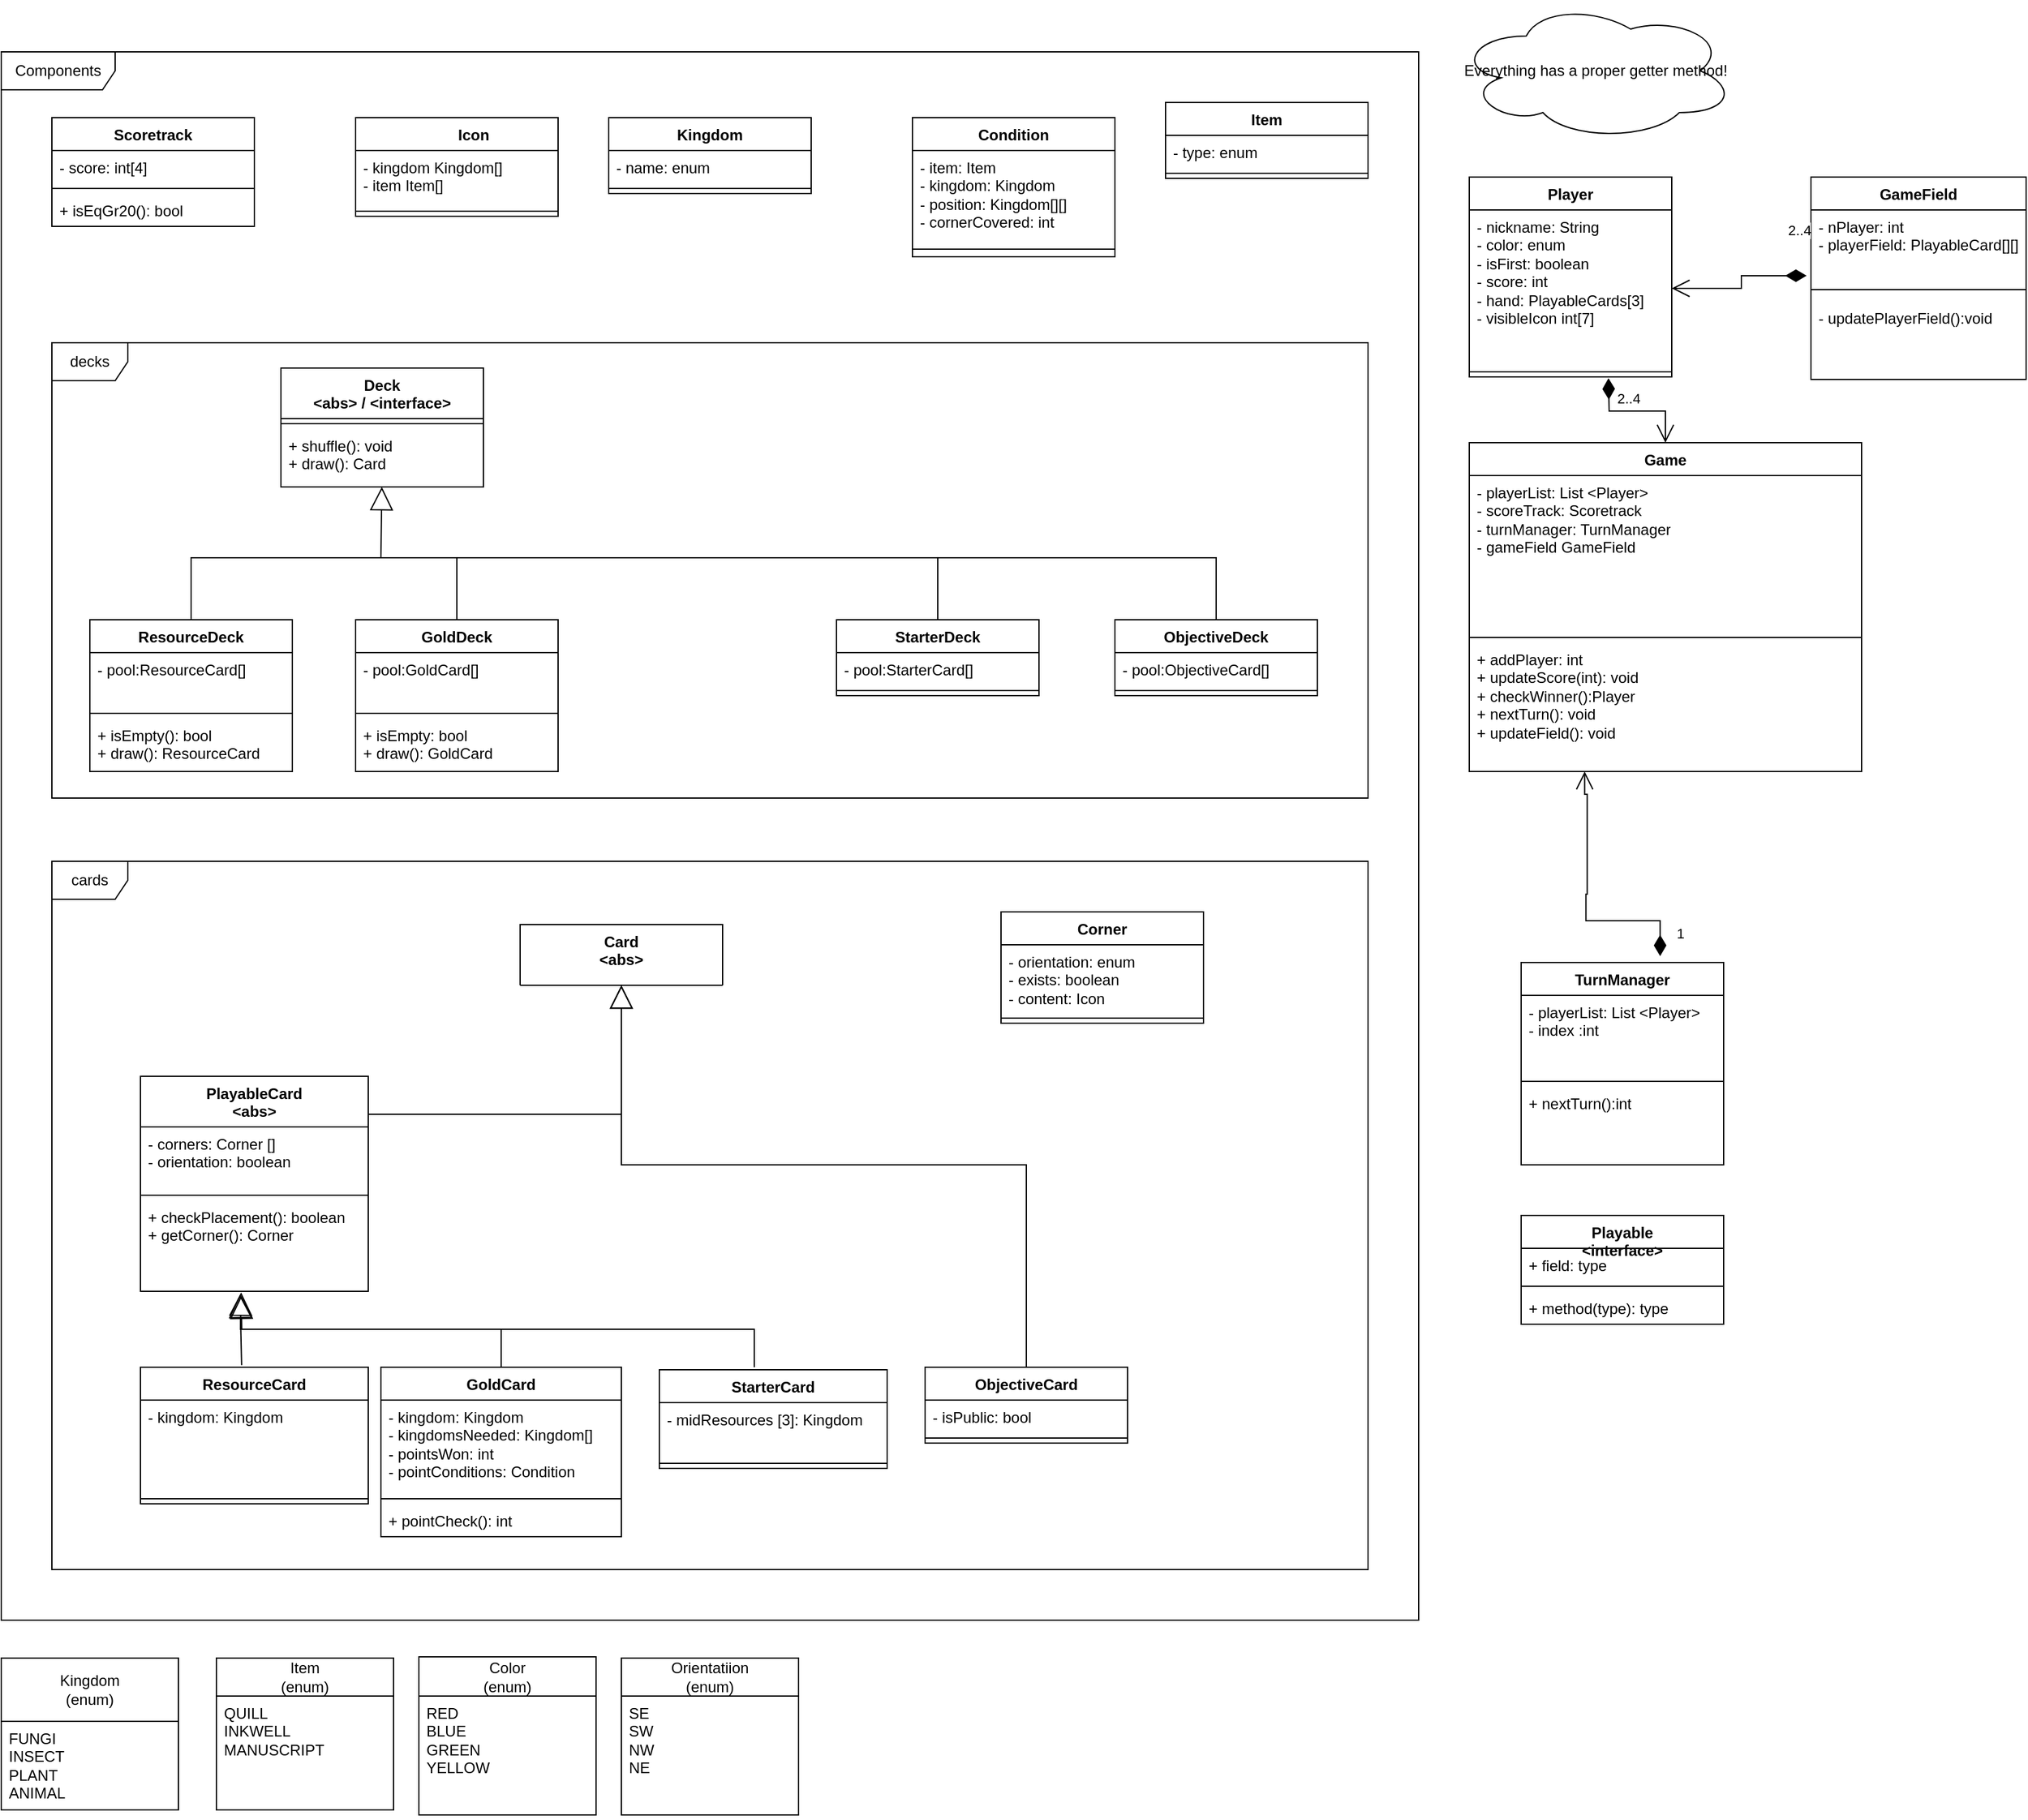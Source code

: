 <mxfile version="24.0.4" type="device">
  <diagram id="C5RBs43oDa-KdzZeNtuy" name="Page-1">
    <mxGraphModel dx="847" dy="608" grid="1" gridSize="10" guides="1" tooltips="1" connect="1" arrows="1" fold="1" page="1" pageScale="1" pageWidth="827" pageHeight="1169" math="0" shadow="0">
      <root>
        <mxCell id="WIyWlLk6GJQsqaUBKTNV-0" />
        <mxCell id="WIyWlLk6GJQsqaUBKTNV-1" parent="WIyWlLk6GJQsqaUBKTNV-0" />
        <mxCell id="cyexqi5KJZJQGFpCqObf-0" value="Components" style="shape=umlFrame;whiteSpace=wrap;html=1;pointerEvents=0;width=90;height=30;" parent="WIyWlLk6GJQsqaUBKTNV-1" vertex="1">
          <mxGeometry x="40" y="40" width="1120" height="1240" as="geometry" />
        </mxCell>
        <mxCell id="cyexqi5KJZJQGFpCqObf-1" value="cards" style="shape=umlFrame;whiteSpace=wrap;html=1;pointerEvents=0;" parent="WIyWlLk6GJQsqaUBKTNV-1" vertex="1">
          <mxGeometry x="80" y="680" width="1040" height="560" as="geometry" />
        </mxCell>
        <mxCell id="cyexqi5KJZJQGFpCqObf-4" value="&lt;div&gt;PlayableCard&lt;/div&gt;&lt;div&gt;&amp;lt;abs&amp;gt;&lt;/div&gt;" style="swimlane;fontStyle=1;align=center;verticalAlign=top;childLayout=stackLayout;horizontal=1;startSize=40;horizontalStack=0;resizeParent=1;resizeParentMax=0;resizeLast=0;collapsible=1;marginBottom=0;whiteSpace=wrap;html=1;" parent="WIyWlLk6GJQsqaUBKTNV-1" vertex="1">
          <mxGeometry x="150" y="850" width="180" height="170" as="geometry" />
        </mxCell>
        <mxCell id="cyexqi5KJZJQGFpCqObf-5" value="&lt;div&gt;- corners: Corner []&lt;/div&gt;&lt;div&gt;- orientation: boolean&lt;br&gt;&lt;/div&gt;" style="text;strokeColor=none;fillColor=none;align=left;verticalAlign=top;spacingLeft=4;spacingRight=4;overflow=hidden;rotatable=0;points=[[0,0.5],[1,0.5]];portConstraint=eastwest;whiteSpace=wrap;html=1;" parent="cyexqi5KJZJQGFpCqObf-4" vertex="1">
          <mxGeometry y="40" width="180" height="50" as="geometry" />
        </mxCell>
        <mxCell id="cyexqi5KJZJQGFpCqObf-6" value="" style="line;strokeWidth=1;fillColor=none;align=left;verticalAlign=middle;spacingTop=-1;spacingLeft=3;spacingRight=3;rotatable=0;labelPosition=right;points=[];portConstraint=eastwest;strokeColor=inherit;" parent="cyexqi5KJZJQGFpCqObf-4" vertex="1">
          <mxGeometry y="90" width="180" height="8" as="geometry" />
        </mxCell>
        <mxCell id="cyexqi5KJZJQGFpCqObf-7" value="&lt;div&gt;+ checkPlacement(): boolean&lt;/div&gt;+ getCorner(): Corner" style="text;strokeColor=none;fillColor=none;align=left;verticalAlign=top;spacingLeft=4;spacingRight=4;overflow=hidden;rotatable=0;points=[[0,0.5],[1,0.5]];portConstraint=eastwest;whiteSpace=wrap;html=1;" parent="cyexqi5KJZJQGFpCqObf-4" vertex="1">
          <mxGeometry y="98" width="180" height="72" as="geometry" />
        </mxCell>
        <mxCell id="cyexqi5KJZJQGFpCqObf-8" value="" style="endArrow=block;endSize=16;endFill=0;html=1;rounded=0;entryX=0.437;entryY=1.035;entryDx=0;entryDy=0;exitX=0.444;exitY=-0.015;exitDx=0;exitDy=0;exitPerimeter=0;entryPerimeter=0;" parent="WIyWlLk6GJQsqaUBKTNV-1" source="cyexqi5KJZJQGFpCqObf-10" target="cyexqi5KJZJQGFpCqObf-7" edge="1">
          <mxGeometry width="160" relative="1" as="geometry">
            <mxPoint x="260" y="1080" as="sourcePoint" />
            <mxPoint x="440" y="1130" as="targetPoint" />
          </mxGeometry>
        </mxCell>
        <mxCell id="cyexqi5KJZJQGFpCqObf-10" value="ResourceCard" style="swimlane;fontStyle=1;align=center;verticalAlign=top;childLayout=stackLayout;horizontal=1;startSize=26;horizontalStack=0;resizeParent=1;resizeParentMax=0;resizeLast=0;collapsible=1;marginBottom=0;whiteSpace=wrap;html=1;" parent="WIyWlLk6GJQsqaUBKTNV-1" vertex="1">
          <mxGeometry x="150" y="1080" width="180" height="108" as="geometry" />
        </mxCell>
        <mxCell id="cyexqi5KJZJQGFpCqObf-11" value="- kingdom: Kingdom" style="text;strokeColor=none;fillColor=none;align=left;verticalAlign=top;spacingLeft=4;spacingRight=4;overflow=hidden;rotatable=0;points=[[0,0.5],[1,0.5]];portConstraint=eastwest;whiteSpace=wrap;html=1;" parent="cyexqi5KJZJQGFpCqObf-10" vertex="1">
          <mxGeometry y="26" width="180" height="74" as="geometry" />
        </mxCell>
        <mxCell id="cyexqi5KJZJQGFpCqObf-12" value="" style="line;strokeWidth=1;fillColor=none;align=left;verticalAlign=middle;spacingTop=-1;spacingLeft=3;spacingRight=3;rotatable=0;labelPosition=right;points=[];portConstraint=eastwest;strokeColor=inherit;" parent="cyexqi5KJZJQGFpCqObf-10" vertex="1">
          <mxGeometry y="100" width="180" height="8" as="geometry" />
        </mxCell>
        <mxCell id="cyexqi5KJZJQGFpCqObf-14" value="GoldCard" style="swimlane;fontStyle=1;align=center;verticalAlign=top;childLayout=stackLayout;horizontal=1;startSize=26;horizontalStack=0;resizeParent=1;resizeParentMax=0;resizeLast=0;collapsible=1;marginBottom=0;whiteSpace=wrap;html=1;" parent="WIyWlLk6GJQsqaUBKTNV-1" vertex="1">
          <mxGeometry x="340" y="1080" width="190" height="134" as="geometry" />
        </mxCell>
        <mxCell id="cyexqi5KJZJQGFpCqObf-15" value="&lt;div&gt;- kingdom: Kingdom&lt;/div&gt;&lt;div&gt;- kingdomsNeeded: Kingdom[]&lt;br&gt;&lt;/div&gt;&lt;div&gt;- pointsWon: int&lt;/div&gt;&lt;div&gt;- pointConditions: Condition&lt;br&gt; &lt;/div&gt;" style="text;strokeColor=none;fillColor=none;align=left;verticalAlign=top;spacingLeft=4;spacingRight=4;overflow=hidden;rotatable=0;points=[[0,0.5],[1,0.5]];portConstraint=eastwest;whiteSpace=wrap;html=1;" parent="cyexqi5KJZJQGFpCqObf-14" vertex="1">
          <mxGeometry y="26" width="190" height="74" as="geometry" />
        </mxCell>
        <mxCell id="cyexqi5KJZJQGFpCqObf-16" value="" style="line;strokeWidth=1;fillColor=none;align=left;verticalAlign=middle;spacingTop=-1;spacingLeft=3;spacingRight=3;rotatable=0;labelPosition=right;points=[];portConstraint=eastwest;strokeColor=inherit;" parent="cyexqi5KJZJQGFpCqObf-14" vertex="1">
          <mxGeometry y="100" width="190" height="8" as="geometry" />
        </mxCell>
        <mxCell id="cyexqi5KJZJQGFpCqObf-17" value="+ pointCheck(): int" style="text;strokeColor=none;fillColor=none;align=left;verticalAlign=top;spacingLeft=4;spacingRight=4;overflow=hidden;rotatable=0;points=[[0,0.5],[1,0.5]];portConstraint=eastwest;whiteSpace=wrap;html=1;" parent="cyexqi5KJZJQGFpCqObf-14" vertex="1">
          <mxGeometry y="108" width="190" height="26" as="geometry" />
        </mxCell>
        <mxCell id="cyexqi5KJZJQGFpCqObf-18" value="" style="endArrow=block;endSize=16;endFill=0;html=1;rounded=0;exitX=0.5;exitY=0;exitDx=0;exitDy=0;entryX=0.442;entryY=1.046;entryDx=0;entryDy=0;entryPerimeter=0;" parent="WIyWlLk6GJQsqaUBKTNV-1" source="cyexqi5KJZJQGFpCqObf-14" edge="1" target="cyexqi5KJZJQGFpCqObf-7">
          <mxGeometry width="160" relative="1" as="geometry">
            <mxPoint x="340" y="1010" as="sourcePoint" />
            <mxPoint x="230" y="970" as="targetPoint" />
            <Array as="points">
              <mxPoint x="435" y="1050" />
              <mxPoint x="230" y="1050" />
            </Array>
          </mxGeometry>
        </mxCell>
        <mxCell id="cyexqi5KJZJQGFpCqObf-23" value="" style="endArrow=block;endSize=16;endFill=0;html=1;rounded=0;entryX=0.442;entryY=1.012;entryDx=0;entryDy=0;entryPerimeter=0;exitX=0.5;exitY=0;exitDx=0;exitDy=0;" parent="WIyWlLk6GJQsqaUBKTNV-1" target="cyexqi5KJZJQGFpCqObf-7" edge="1">
          <mxGeometry width="160" relative="1" as="geometry">
            <mxPoint x="635" y="1080" as="sourcePoint" />
            <mxPoint x="230" y="1000" as="targetPoint" />
            <Array as="points">
              <mxPoint x="635" y="1050" />
              <mxPoint x="229" y="1050" />
            </Array>
          </mxGeometry>
        </mxCell>
        <mxCell id="cyexqi5KJZJQGFpCqObf-32" value="Condition" style="swimlane;fontStyle=1;align=center;verticalAlign=top;childLayout=stackLayout;horizontal=1;startSize=26;horizontalStack=0;resizeParent=1;resizeParentMax=0;resizeLast=0;collapsible=1;marginBottom=0;whiteSpace=wrap;html=1;" parent="WIyWlLk6GJQsqaUBKTNV-1" vertex="1">
          <mxGeometry x="760" y="92" width="160" height="110" as="geometry" />
        </mxCell>
        <mxCell id="cyexqi5KJZJQGFpCqObf-33" value="&lt;div&gt;- item: Item&lt;br&gt;&lt;/div&gt;&lt;div&gt;- kingdom: Kingdom&lt;br&gt;&lt;/div&gt;&lt;div&gt;- position: Kingdom[][]&lt;br&gt;&lt;/div&gt;&lt;div&gt;- cornerCovered: int&lt;br&gt;&lt;/div&gt;" style="text;strokeColor=none;fillColor=none;align=left;verticalAlign=top;spacingLeft=4;spacingRight=4;overflow=hidden;rotatable=0;points=[[0,0.5],[1,0.5]];portConstraint=eastwest;whiteSpace=wrap;html=1;" parent="cyexqi5KJZJQGFpCqObf-32" vertex="1">
          <mxGeometry y="26" width="160" height="74" as="geometry" />
        </mxCell>
        <mxCell id="cyexqi5KJZJQGFpCqObf-34" value="" style="line;strokeWidth=1;fillColor=none;align=left;verticalAlign=middle;spacingTop=-1;spacingLeft=3;spacingRight=3;rotatable=0;labelPosition=right;points=[];portConstraint=eastwest;strokeColor=inherit;" parent="cyexqi5KJZJQGFpCqObf-32" vertex="1">
          <mxGeometry y="100" width="160" height="8" as="geometry" />
        </mxCell>
        <mxCell id="cyexqi5KJZJQGFpCqObf-35" value="&lt;div&gt;&lt;br&gt;&lt;/div&gt;" style="text;strokeColor=none;fillColor=none;align=left;verticalAlign=top;spacingLeft=4;spacingRight=4;overflow=hidden;rotatable=0;points=[[0,0.5],[1,0.5]];portConstraint=eastwest;whiteSpace=wrap;html=1;" parent="cyexqi5KJZJQGFpCqObf-32" vertex="1">
          <mxGeometry y="108" width="160" height="2" as="geometry" />
        </mxCell>
        <mxCell id="cyexqi5KJZJQGFpCqObf-41" value="Kingdom" style="swimlane;fontStyle=1;align=center;verticalAlign=top;childLayout=stackLayout;horizontal=1;startSize=26;horizontalStack=0;resizeParent=1;resizeParentMax=0;resizeLast=0;collapsible=1;marginBottom=0;whiteSpace=wrap;html=1;" parent="WIyWlLk6GJQsqaUBKTNV-1" vertex="1">
          <mxGeometry x="520" y="92" width="160" height="60" as="geometry" />
        </mxCell>
        <mxCell id="cyexqi5KJZJQGFpCqObf-42" value="- name: enum" style="text;strokeColor=none;fillColor=none;align=left;verticalAlign=top;spacingLeft=4;spacingRight=4;overflow=hidden;rotatable=0;points=[[0,0.5],[1,0.5]];portConstraint=eastwest;whiteSpace=wrap;html=1;" parent="cyexqi5KJZJQGFpCqObf-41" vertex="1">
          <mxGeometry y="26" width="160" height="26" as="geometry" />
        </mxCell>
        <mxCell id="cyexqi5KJZJQGFpCqObf-43" value="" style="line;strokeWidth=1;fillColor=none;align=left;verticalAlign=middle;spacingTop=-1;spacingLeft=3;spacingRight=3;rotatable=0;labelPosition=right;points=[];portConstraint=eastwest;strokeColor=inherit;" parent="cyexqi5KJZJQGFpCqObf-41" vertex="1">
          <mxGeometry y="52" width="160" height="8" as="geometry" />
        </mxCell>
        <mxCell id="cyexqi5KJZJQGFpCqObf-45" value="Item" style="swimlane;fontStyle=1;align=center;verticalAlign=top;childLayout=stackLayout;horizontal=1;startSize=26;horizontalStack=0;resizeParent=1;resizeParentMax=0;resizeLast=0;collapsible=1;marginBottom=0;whiteSpace=wrap;html=1;" parent="WIyWlLk6GJQsqaUBKTNV-1" vertex="1">
          <mxGeometry x="960" y="80" width="160" height="60" as="geometry" />
        </mxCell>
        <mxCell id="cyexqi5KJZJQGFpCqObf-46" value="- type: enum" style="text;strokeColor=none;fillColor=none;align=left;verticalAlign=top;spacingLeft=4;spacingRight=4;overflow=hidden;rotatable=0;points=[[0,0.5],[1,0.5]];portConstraint=eastwest;whiteSpace=wrap;html=1;" parent="cyexqi5KJZJQGFpCqObf-45" vertex="1">
          <mxGeometry y="26" width="160" height="26" as="geometry" />
        </mxCell>
        <mxCell id="cyexqi5KJZJQGFpCqObf-47" value="" style="line;strokeWidth=1;fillColor=none;align=left;verticalAlign=middle;spacingTop=-1;spacingLeft=3;spacingRight=3;rotatable=0;labelPosition=right;points=[];portConstraint=eastwest;strokeColor=inherit;" parent="cyexqi5KJZJQGFpCqObf-45" vertex="1">
          <mxGeometry y="52" width="160" height="8" as="geometry" />
        </mxCell>
        <mxCell id="cyexqi5KJZJQGFpCqObf-49" value="Scoretrack" style="swimlane;fontStyle=1;align=center;verticalAlign=top;childLayout=stackLayout;horizontal=1;startSize=26;horizontalStack=0;resizeParent=1;resizeParentMax=0;resizeLast=0;collapsible=1;marginBottom=0;whiteSpace=wrap;html=1;" parent="WIyWlLk6GJQsqaUBKTNV-1" vertex="1">
          <mxGeometry x="80" y="92" width="160" height="86" as="geometry" />
        </mxCell>
        <mxCell id="cyexqi5KJZJQGFpCqObf-50" value="- score: int[4]" style="text;strokeColor=none;fillColor=none;align=left;verticalAlign=top;spacingLeft=4;spacingRight=4;overflow=hidden;rotatable=0;points=[[0,0.5],[1,0.5]];portConstraint=eastwest;whiteSpace=wrap;html=1;" parent="cyexqi5KJZJQGFpCqObf-49" vertex="1">
          <mxGeometry y="26" width="160" height="26" as="geometry" />
        </mxCell>
        <mxCell id="cyexqi5KJZJQGFpCqObf-51" value="" style="line;strokeWidth=1;fillColor=none;align=left;verticalAlign=middle;spacingTop=-1;spacingLeft=3;spacingRight=3;rotatable=0;labelPosition=right;points=[];portConstraint=eastwest;strokeColor=inherit;" parent="cyexqi5KJZJQGFpCqObf-49" vertex="1">
          <mxGeometry y="52" width="160" height="8" as="geometry" />
        </mxCell>
        <mxCell id="cyexqi5KJZJQGFpCqObf-52" value="+ isEqGr20(): bool" style="text;strokeColor=none;fillColor=none;align=left;verticalAlign=top;spacingLeft=4;spacingRight=4;overflow=hidden;rotatable=0;points=[[0,0.5],[1,0.5]];portConstraint=eastwest;whiteSpace=wrap;html=1;" parent="cyexqi5KJZJQGFpCqObf-49" vertex="1">
          <mxGeometry y="60" width="160" height="26" as="geometry" />
        </mxCell>
        <mxCell id="cyexqi5KJZJQGFpCqObf-54" value="Player" style="swimlane;fontStyle=1;align=center;verticalAlign=top;childLayout=stackLayout;horizontal=1;startSize=26;horizontalStack=0;resizeParent=1;resizeParentMax=0;resizeLast=0;collapsible=1;marginBottom=0;whiteSpace=wrap;html=1;" parent="WIyWlLk6GJQsqaUBKTNV-1" vertex="1">
          <mxGeometry x="1200" y="139" width="160" height="158" as="geometry" />
        </mxCell>
        <mxCell id="cyexqi5KJZJQGFpCqObf-55" value="&lt;div&gt;- nickname: String&lt;/div&gt;&lt;div&gt;- color: enum&lt;/div&gt;&lt;div&gt;- isFirst: boolean&lt;/div&gt;&lt;div&gt;- score: int&lt;br&gt;&lt;/div&gt;&lt;div&gt;- hand: PlayableCards[3]&lt;/div&gt;&lt;div&gt;- visibleIcon int[7]&amp;nbsp;&lt;/div&gt;" style="text;strokeColor=none;fillColor=none;align=left;verticalAlign=top;spacingLeft=4;spacingRight=4;overflow=hidden;rotatable=0;points=[[0,0.5],[1,0.5]];portConstraint=eastwest;whiteSpace=wrap;html=1;" parent="cyexqi5KJZJQGFpCqObf-54" vertex="1">
          <mxGeometry y="26" width="160" height="124" as="geometry" />
        </mxCell>
        <mxCell id="cyexqi5KJZJQGFpCqObf-56" value="" style="line;strokeWidth=1;fillColor=none;align=left;verticalAlign=middle;spacingTop=-1;spacingLeft=3;spacingRight=3;rotatable=0;labelPosition=right;points=[];portConstraint=eastwest;strokeColor=inherit;" parent="cyexqi5KJZJQGFpCqObf-54" vertex="1">
          <mxGeometry y="150" width="160" height="8" as="geometry" />
        </mxCell>
        <mxCell id="cyexqi5KJZJQGFpCqObf-58" value="&lt;div&gt;Deck&lt;/div&gt;&lt;div&gt;&amp;lt;abs&amp;gt; / &amp;lt;interface&amp;gt;&lt;br&gt;&lt;/div&gt;" style="swimlane;fontStyle=1;align=center;verticalAlign=top;childLayout=stackLayout;horizontal=1;startSize=40;horizontalStack=0;resizeParent=1;resizeParentMax=0;resizeLast=0;collapsible=1;marginBottom=0;whiteSpace=wrap;html=1;" parent="WIyWlLk6GJQsqaUBKTNV-1" vertex="1">
          <mxGeometry x="261" y="290" width="160" height="94" as="geometry" />
        </mxCell>
        <mxCell id="cyexqi5KJZJQGFpCqObf-60" value="" style="line;strokeWidth=1;fillColor=none;align=left;verticalAlign=middle;spacingTop=-1;spacingLeft=3;spacingRight=3;rotatable=0;labelPosition=right;points=[];portConstraint=eastwest;strokeColor=inherit;" parent="cyexqi5KJZJQGFpCqObf-58" vertex="1">
          <mxGeometry y="40" width="160" height="8" as="geometry" />
        </mxCell>
        <mxCell id="cyexqi5KJZJQGFpCqObf-61" value="&lt;div&gt;+ shuffle(): void&lt;/div&gt;&lt;div&gt;+ draw(): Card&lt;br&gt;&lt;/div&gt;" style="text;strokeColor=none;fillColor=none;align=left;verticalAlign=top;spacingLeft=4;spacingRight=4;overflow=hidden;rotatable=0;points=[[0,0.5],[1,0.5]];portConstraint=eastwest;whiteSpace=wrap;html=1;" parent="cyexqi5KJZJQGFpCqObf-58" vertex="1">
          <mxGeometry y="48" width="160" height="46" as="geometry" />
        </mxCell>
        <mxCell id="cyexqi5KJZJQGFpCqObf-62" value="ResourceDeck" style="swimlane;fontStyle=1;align=center;verticalAlign=top;childLayout=stackLayout;horizontal=1;startSize=26;horizontalStack=0;resizeParent=1;resizeParentMax=0;resizeLast=0;collapsible=1;marginBottom=0;whiteSpace=wrap;html=1;" parent="WIyWlLk6GJQsqaUBKTNV-1" vertex="1">
          <mxGeometry x="110" y="489" width="160" height="120" as="geometry" />
        </mxCell>
        <mxCell id="cyexqi5KJZJQGFpCqObf-63" value="&lt;div&gt;- pool:ResourceCard[]&lt;/div&gt;" style="text;strokeColor=none;fillColor=none;align=left;verticalAlign=top;spacingLeft=4;spacingRight=4;overflow=hidden;rotatable=0;points=[[0,0.5],[1,0.5]];portConstraint=eastwest;whiteSpace=wrap;html=1;" parent="cyexqi5KJZJQGFpCqObf-62" vertex="1">
          <mxGeometry y="26" width="160" height="44" as="geometry" />
        </mxCell>
        <mxCell id="cyexqi5KJZJQGFpCqObf-64" value="" style="line;strokeWidth=1;fillColor=none;align=left;verticalAlign=middle;spacingTop=-1;spacingLeft=3;spacingRight=3;rotatable=0;labelPosition=right;points=[];portConstraint=eastwest;strokeColor=inherit;" parent="cyexqi5KJZJQGFpCqObf-62" vertex="1">
          <mxGeometry y="70" width="160" height="8" as="geometry" />
        </mxCell>
        <mxCell id="cyexqi5KJZJQGFpCqObf-65" value="&lt;div&gt;+ isEmpty(): bool&lt;/div&gt;&lt;div&gt;+ draw(): ResourceCard&lt;br&gt;&lt;/div&gt;" style="text;strokeColor=none;fillColor=none;align=left;verticalAlign=top;spacingLeft=4;spacingRight=4;overflow=hidden;rotatable=0;points=[[0,0.5],[1,0.5]];portConstraint=eastwest;whiteSpace=wrap;html=1;" parent="cyexqi5KJZJQGFpCqObf-62" vertex="1">
          <mxGeometry y="78" width="160" height="42" as="geometry" />
        </mxCell>
        <mxCell id="cyexqi5KJZJQGFpCqObf-66" value="GoldDeck" style="swimlane;fontStyle=1;align=center;verticalAlign=top;childLayout=stackLayout;horizontal=1;startSize=26;horizontalStack=0;resizeParent=1;resizeParentMax=0;resizeLast=0;collapsible=1;marginBottom=0;whiteSpace=wrap;html=1;" parent="WIyWlLk6GJQsqaUBKTNV-1" vertex="1">
          <mxGeometry x="320" y="489" width="160" height="120" as="geometry" />
        </mxCell>
        <mxCell id="cyexqi5KJZJQGFpCqObf-67" value="&lt;div&gt;- pool:Gold&lt;span style=&quot;background-color: initial;&quot;&gt;Card[]&lt;/span&gt;&lt;/div&gt;" style="text;strokeColor=none;fillColor=none;align=left;verticalAlign=top;spacingLeft=4;spacingRight=4;overflow=hidden;rotatable=0;points=[[0,0.5],[1,0.5]];portConstraint=eastwest;whiteSpace=wrap;html=1;" parent="cyexqi5KJZJQGFpCqObf-66" vertex="1">
          <mxGeometry y="26" width="160" height="44" as="geometry" />
        </mxCell>
        <mxCell id="cyexqi5KJZJQGFpCqObf-68" value="" style="line;strokeWidth=1;fillColor=none;align=left;verticalAlign=middle;spacingTop=-1;spacingLeft=3;spacingRight=3;rotatable=0;labelPosition=right;points=[];portConstraint=eastwest;strokeColor=inherit;" parent="cyexqi5KJZJQGFpCqObf-66" vertex="1">
          <mxGeometry y="70" width="160" height="8" as="geometry" />
        </mxCell>
        <mxCell id="cyexqi5KJZJQGFpCqObf-69" value="&lt;div&gt;+ isEmpty: bool&lt;/div&gt;&lt;div&gt;+ draw(): GoldCard&lt;br&gt;&lt;/div&gt;" style="text;strokeColor=none;fillColor=none;align=left;verticalAlign=top;spacingLeft=4;spacingRight=4;overflow=hidden;rotatable=0;points=[[0,0.5],[1,0.5]];portConstraint=eastwest;whiteSpace=wrap;html=1;" parent="cyexqi5KJZJQGFpCqObf-66" vertex="1">
          <mxGeometry y="78" width="160" height="42" as="geometry" />
        </mxCell>
        <mxCell id="cyexqi5KJZJQGFpCqObf-70" value="StarterDeck" style="swimlane;fontStyle=1;align=center;verticalAlign=top;childLayout=stackLayout;horizontal=1;startSize=26;horizontalStack=0;resizeParent=1;resizeParentMax=0;resizeLast=0;collapsible=1;marginBottom=0;whiteSpace=wrap;html=1;" parent="WIyWlLk6GJQsqaUBKTNV-1" vertex="1">
          <mxGeometry x="700" y="489" width="160" height="60" as="geometry">
            <mxRectangle x="700" y="489" width="100" height="30" as="alternateBounds" />
          </mxGeometry>
        </mxCell>
        <mxCell id="cyexqi5KJZJQGFpCqObf-71" value="&lt;div&gt;- pool:StarterCard[]&lt;/div&gt;" style="text;strokeColor=none;fillColor=none;align=left;verticalAlign=top;spacingLeft=4;spacingRight=4;overflow=hidden;rotatable=0;points=[[0,0.5],[1,0.5]];portConstraint=eastwest;whiteSpace=wrap;html=1;" parent="cyexqi5KJZJQGFpCqObf-70" vertex="1">
          <mxGeometry y="26" width="160" height="26" as="geometry" />
        </mxCell>
        <mxCell id="cyexqi5KJZJQGFpCqObf-72" value="" style="line;strokeWidth=1;fillColor=none;align=left;verticalAlign=middle;spacingTop=-1;spacingLeft=3;spacingRight=3;rotatable=0;labelPosition=right;points=[];portConstraint=eastwest;strokeColor=inherit;" parent="cyexqi5KJZJQGFpCqObf-70" vertex="1">
          <mxGeometry y="52" width="160" height="8" as="geometry" />
        </mxCell>
        <mxCell id="cyexqi5KJZJQGFpCqObf-74" value="ObjectiveDeck" style="swimlane;fontStyle=1;align=center;verticalAlign=top;childLayout=stackLayout;horizontal=1;startSize=26;horizontalStack=0;resizeParent=1;resizeParentMax=0;resizeLast=0;collapsible=1;marginBottom=0;whiteSpace=wrap;html=1;" parent="WIyWlLk6GJQsqaUBKTNV-1" vertex="1">
          <mxGeometry x="920" y="489" width="160" height="60" as="geometry" />
        </mxCell>
        <mxCell id="cyexqi5KJZJQGFpCqObf-75" value="&lt;div&gt;- pool:ObjectiveCard[]&lt;/div&gt;" style="text;strokeColor=none;fillColor=none;align=left;verticalAlign=top;spacingLeft=4;spacingRight=4;overflow=hidden;rotatable=0;points=[[0,0.5],[1,0.5]];portConstraint=eastwest;whiteSpace=wrap;html=1;" parent="cyexqi5KJZJQGFpCqObf-74" vertex="1">
          <mxGeometry y="26" width="160" height="26" as="geometry" />
        </mxCell>
        <mxCell id="cyexqi5KJZJQGFpCqObf-76" value="" style="line;strokeWidth=1;fillColor=none;align=left;verticalAlign=middle;spacingTop=-1;spacingLeft=3;spacingRight=3;rotatable=0;labelPosition=right;points=[];portConstraint=eastwest;strokeColor=inherit;" parent="cyexqi5KJZJQGFpCqObf-74" vertex="1">
          <mxGeometry y="52" width="160" height="8" as="geometry" />
        </mxCell>
        <mxCell id="cyexqi5KJZJQGFpCqObf-86" value="decks" style="shape=umlFrame;whiteSpace=wrap;html=1;pointerEvents=0;" parent="WIyWlLk6GJQsqaUBKTNV-1" vertex="1">
          <mxGeometry x="80" y="270" width="1040" height="360" as="geometry" />
        </mxCell>
        <mxCell id="cyexqi5KJZJQGFpCqObf-89" value="ObjectiveCard" style="swimlane;fontStyle=1;align=center;verticalAlign=top;childLayout=stackLayout;horizontal=1;startSize=26;horizontalStack=0;resizeParent=1;resizeParentMax=0;resizeLast=0;collapsible=1;marginBottom=0;whiteSpace=wrap;html=1;" parent="WIyWlLk6GJQsqaUBKTNV-1" vertex="1">
          <mxGeometry x="770" y="1080" width="160" height="60" as="geometry" />
        </mxCell>
        <mxCell id="cyexqi5KJZJQGFpCqObf-90" value="- isPublic: bool" style="text;strokeColor=none;fillColor=none;align=left;verticalAlign=top;spacingLeft=4;spacingRight=4;overflow=hidden;rotatable=0;points=[[0,0.5],[1,0.5]];portConstraint=eastwest;whiteSpace=wrap;html=1;" parent="cyexqi5KJZJQGFpCqObf-89" vertex="1">
          <mxGeometry y="26" width="160" height="26" as="geometry" />
        </mxCell>
        <mxCell id="cyexqi5KJZJQGFpCqObf-91" value="" style="line;strokeWidth=1;fillColor=none;align=left;verticalAlign=middle;spacingTop=-1;spacingLeft=3;spacingRight=3;rotatable=0;labelPosition=right;points=[];portConstraint=eastwest;strokeColor=inherit;" parent="cyexqi5KJZJQGFpCqObf-89" vertex="1">
          <mxGeometry y="52" width="160" height="8" as="geometry" />
        </mxCell>
        <mxCell id="cyexqi5KJZJQGFpCqObf-94" value="" style="endArrow=block;endSize=16;endFill=0;html=1;rounded=0;exitX=0.5;exitY=0;exitDx=0;exitDy=0;" parent="WIyWlLk6GJQsqaUBKTNV-1" source="cyexqi5KJZJQGFpCqObf-66" target="cyexqi5KJZJQGFpCqObf-61" edge="1">
          <mxGeometry width="160" relative="1" as="geometry">
            <mxPoint x="470" y="410" as="sourcePoint" />
            <mxPoint x="630" y="410" as="targetPoint" />
            <Array as="points">
              <mxPoint x="400" y="440" />
              <mxPoint x="340" y="440" />
            </Array>
          </mxGeometry>
        </mxCell>
        <mxCell id="cyexqi5KJZJQGFpCqObf-98" value="Everything has a proper getter method!" style="ellipse;shape=cloud;whiteSpace=wrap;html=1;" parent="WIyWlLk6GJQsqaUBKTNV-1" vertex="1">
          <mxGeometry x="1190" width="220" height="110" as="geometry" />
        </mxCell>
        <mxCell id="cyexqi5KJZJQGFpCqObf-99" value="&lt;div&gt;&lt;span style=&quot;white-space: pre;&quot;&gt;&#x9;Icon&lt;/span&gt;&lt;/div&gt;&lt;div&gt;&lt;span style=&quot;white-space: pre;&quot;&gt;&lt;br&gt;&lt;/span&gt;&lt;/div&gt;" style="swimlane;fontStyle=1;align=center;verticalAlign=top;childLayout=stackLayout;horizontal=1;startSize=26;horizontalStack=0;resizeParent=1;resizeParentMax=0;resizeLast=0;collapsible=1;marginBottom=0;whiteSpace=wrap;html=1;" parent="WIyWlLk6GJQsqaUBKTNV-1" vertex="1">
          <mxGeometry x="320" y="92" width="160" height="78" as="geometry">
            <mxRectangle x="280" y="106" width="90" height="40" as="alternateBounds" />
          </mxGeometry>
        </mxCell>
        <mxCell id="cyexqi5KJZJQGFpCqObf-100" value="- kingdom Kingdom[]&lt;div&gt;- item Item[]&lt;/div&gt;" style="text;strokeColor=none;fillColor=none;align=left;verticalAlign=top;spacingLeft=4;spacingRight=4;overflow=hidden;rotatable=0;points=[[0,0.5],[1,0.5]];portConstraint=eastwest;whiteSpace=wrap;html=1;" parent="cyexqi5KJZJQGFpCqObf-99" vertex="1">
          <mxGeometry y="26" width="160" height="44" as="geometry" />
        </mxCell>
        <mxCell id="cyexqi5KJZJQGFpCqObf-101" value="" style="line;strokeWidth=1;fillColor=none;align=left;verticalAlign=middle;spacingTop=-1;spacingLeft=3;spacingRight=3;rotatable=0;labelPosition=right;points=[];portConstraint=eastwest;strokeColor=inherit;" parent="cyexqi5KJZJQGFpCqObf-99" vertex="1">
          <mxGeometry y="70" width="160" height="8" as="geometry" />
        </mxCell>
        <mxCell id="w6ULAI7X55Qdr07IySUN-3" value="" style="endArrow=none;html=1;rounded=0;exitX=0.5;exitY=0;exitDx=0;exitDy=0;" parent="WIyWlLk6GJQsqaUBKTNV-1" source="cyexqi5KJZJQGFpCqObf-70" edge="1">
          <mxGeometry width="50" height="50" relative="1" as="geometry">
            <mxPoint x="720" y="464" as="sourcePoint" />
            <mxPoint x="400" y="440.0" as="targetPoint" />
            <Array as="points">
              <mxPoint x="780" y="440" />
            </Array>
          </mxGeometry>
        </mxCell>
        <mxCell id="w6ULAI7X55Qdr07IySUN-4" value="" style="endArrow=none;html=1;rounded=0;exitX=0.5;exitY=0;exitDx=0;exitDy=0;" parent="WIyWlLk6GJQsqaUBKTNV-1" edge="1">
          <mxGeometry width="50" height="50" relative="1" as="geometry">
            <mxPoint x="1000" y="489" as="sourcePoint" />
            <mxPoint x="780" y="440" as="targetPoint" />
            <Array as="points">
              <mxPoint x="1000" y="440" />
            </Array>
          </mxGeometry>
        </mxCell>
        <mxCell id="w6ULAI7X55Qdr07IySUN-5" value="" style="endArrow=none;html=1;rounded=0;exitX=0.5;exitY=0;exitDx=0;exitDy=0;" parent="WIyWlLk6GJQsqaUBKTNV-1" edge="1">
          <mxGeometry width="50" height="50" relative="1" as="geometry">
            <mxPoint x="190" y="489" as="sourcePoint" />
            <mxPoint x="360" y="440" as="targetPoint" />
            <Array as="points">
              <mxPoint x="190" y="440" />
            </Array>
          </mxGeometry>
        </mxCell>
        <mxCell id="opdAY9TqX95u1ahsTRh5-0" value="Game&lt;div&gt;&lt;br&gt;&lt;/div&gt;" style="swimlane;fontStyle=1;align=center;verticalAlign=top;childLayout=stackLayout;horizontal=1;startSize=26;horizontalStack=0;resizeParent=1;resizeParentMax=0;resizeLast=0;collapsible=1;marginBottom=0;whiteSpace=wrap;html=1;" parent="WIyWlLk6GJQsqaUBKTNV-1" vertex="1">
          <mxGeometry x="1200" y="349" width="310" height="260" as="geometry" />
        </mxCell>
        <mxCell id="opdAY9TqX95u1ahsTRh5-1" value="- playerList: List &amp;lt;Player&amp;gt;&lt;div&gt;- scoreTrack: Scoretrack&amp;nbsp;&lt;/div&gt;&lt;div&gt;- turnManager: TurnManager&lt;/div&gt;&lt;div&gt;- gameField GameField&lt;/div&gt;" style="text;strokeColor=none;fillColor=none;align=left;verticalAlign=top;spacingLeft=4;spacingRight=4;overflow=hidden;rotatable=0;points=[[0,0.5],[1,0.5]];portConstraint=eastwest;whiteSpace=wrap;html=1;" parent="opdAY9TqX95u1ahsTRh5-0" vertex="1">
          <mxGeometry y="26" width="310" height="124" as="geometry" />
        </mxCell>
        <mxCell id="opdAY9TqX95u1ahsTRh5-2" value="" style="line;strokeWidth=1;fillColor=none;align=left;verticalAlign=middle;spacingTop=-1;spacingLeft=3;spacingRight=3;rotatable=0;labelPosition=right;points=[];portConstraint=eastwest;strokeColor=inherit;" parent="opdAY9TqX95u1ahsTRh5-0" vertex="1">
          <mxGeometry y="150" width="310" height="8" as="geometry" />
        </mxCell>
        <mxCell id="opdAY9TqX95u1ahsTRh5-3" value="+ addPlayer: int&lt;div&gt;+ updateScore(int): void&lt;/div&gt;&lt;div&gt;+ checkWinner():Player&lt;/div&gt;&lt;div&gt;+ nextTurn(): void&lt;/div&gt;&lt;div&gt;+ updateField(): void&lt;/div&gt;" style="text;strokeColor=none;fillColor=none;align=left;verticalAlign=top;spacingLeft=4;spacingRight=4;overflow=hidden;rotatable=0;points=[[0,0.5],[1,0.5]];portConstraint=eastwest;whiteSpace=wrap;html=1;" parent="opdAY9TqX95u1ahsTRh5-0" vertex="1">
          <mxGeometry y="158" width="310" height="102" as="geometry" />
        </mxCell>
        <mxCell id="opdAY9TqX95u1ahsTRh5-4" value="TurnManager" style="swimlane;fontStyle=1;align=center;verticalAlign=top;childLayout=stackLayout;horizontal=1;startSize=26;horizontalStack=0;resizeParent=1;resizeParentMax=0;resizeLast=0;collapsible=1;marginBottom=0;whiteSpace=wrap;html=1;" parent="WIyWlLk6GJQsqaUBKTNV-1" vertex="1">
          <mxGeometry x="1241" y="760" width="160" height="160" as="geometry" />
        </mxCell>
        <mxCell id="opdAY9TqX95u1ahsTRh5-5" value="- playerList: List &amp;lt;Player&amp;gt;&lt;div&gt;- index :int&lt;/div&gt;" style="text;strokeColor=none;fillColor=none;align=left;verticalAlign=top;spacingLeft=4;spacingRight=4;overflow=hidden;rotatable=0;points=[[0,0.5],[1,0.5]];portConstraint=eastwest;whiteSpace=wrap;html=1;" parent="opdAY9TqX95u1ahsTRh5-4" vertex="1">
          <mxGeometry y="26" width="160" height="64" as="geometry" />
        </mxCell>
        <mxCell id="opdAY9TqX95u1ahsTRh5-6" value="" style="line;strokeWidth=1;fillColor=none;align=left;verticalAlign=middle;spacingTop=-1;spacingLeft=3;spacingRight=3;rotatable=0;labelPosition=right;points=[];portConstraint=eastwest;strokeColor=inherit;" parent="opdAY9TqX95u1ahsTRh5-4" vertex="1">
          <mxGeometry y="90" width="160" height="8" as="geometry" />
        </mxCell>
        <mxCell id="opdAY9TqX95u1ahsTRh5-7" value="+ nextTurn():int" style="text;strokeColor=none;fillColor=none;align=left;verticalAlign=top;spacingLeft=4;spacingRight=4;overflow=hidden;rotatable=0;points=[[0,0.5],[1,0.5]];portConstraint=eastwest;whiteSpace=wrap;html=1;" parent="opdAY9TqX95u1ahsTRh5-4" vertex="1">
          <mxGeometry y="98" width="160" height="62" as="geometry" />
        </mxCell>
        <mxCell id="opdAY9TqX95u1ahsTRh5-9" value="GameField" style="swimlane;fontStyle=1;align=center;verticalAlign=top;childLayout=stackLayout;horizontal=1;startSize=26;horizontalStack=0;resizeParent=1;resizeParentMax=0;resizeLast=0;collapsible=1;marginBottom=0;whiteSpace=wrap;html=1;" parent="WIyWlLk6GJQsqaUBKTNV-1" vertex="1">
          <mxGeometry x="1470" y="139" width="170" height="160" as="geometry" />
        </mxCell>
        <mxCell id="opdAY9TqX95u1ahsTRh5-10" value="- nPlayer: int&lt;div&gt;&lt;span style=&quot;background-color: initial;&quot;&gt;- playerField: PlayableCard[][]&lt;/span&gt;&lt;br&gt;&lt;/div&gt;" style="text;strokeColor=none;fillColor=none;align=left;verticalAlign=top;spacingLeft=4;spacingRight=4;overflow=hidden;rotatable=0;points=[[0,0.5],[1,0.5]];portConstraint=eastwest;whiteSpace=wrap;html=1;" parent="opdAY9TqX95u1ahsTRh5-9" vertex="1">
          <mxGeometry y="26" width="170" height="54" as="geometry" />
        </mxCell>
        <mxCell id="opdAY9TqX95u1ahsTRh5-11" value="" style="line;strokeWidth=1;fillColor=none;align=left;verticalAlign=middle;spacingTop=-1;spacingLeft=3;spacingRight=3;rotatable=0;labelPosition=right;points=[];portConstraint=eastwest;strokeColor=inherit;" parent="opdAY9TqX95u1ahsTRh5-9" vertex="1">
          <mxGeometry y="80" width="170" height="18" as="geometry" />
        </mxCell>
        <mxCell id="opdAY9TqX95u1ahsTRh5-12" value="- updatePlayerField():void" style="text;strokeColor=none;fillColor=none;align=left;verticalAlign=top;spacingLeft=4;spacingRight=4;overflow=hidden;rotatable=0;points=[[0,0.5],[1,0.5]];portConstraint=eastwest;whiteSpace=wrap;html=1;" parent="opdAY9TqX95u1ahsTRh5-9" vertex="1">
          <mxGeometry y="98" width="170" height="62" as="geometry" />
        </mxCell>
        <mxCell id="opdAY9TqX95u1ahsTRh5-15" value="1" style="endArrow=open;html=1;endSize=12;startArrow=diamondThin;startSize=14;startFill=1;edgeStyle=orthogonalEdgeStyle;align=left;verticalAlign=bottom;rounded=0;exitX=0.735;exitY=-0.012;exitDx=0;exitDy=0;exitPerimeter=0;entryX=0.187;entryY=1.02;entryDx=0;entryDy=0;entryPerimeter=0;" parent="WIyWlLk6GJQsqaUBKTNV-1" edge="1">
          <mxGeometry x="-0.908" y="-11" relative="1" as="geometry">
            <mxPoint x="1350.82" y="755.04" as="sourcePoint" />
            <mxPoint x="1291.19" y="609" as="targetPoint" />
            <Array as="points">
              <mxPoint x="1351.22" y="726.96" />
              <mxPoint x="1292.22" y="726.96" />
              <mxPoint x="1292.22" y="705.96" />
              <mxPoint x="1293.22" y="705.96" />
              <mxPoint x="1293.22" y="626.96" />
              <mxPoint x="1291.22" y="626.96" />
            </Array>
            <mxPoint as="offset" />
          </mxGeometry>
        </mxCell>
        <mxCell id="opdAY9TqX95u1ahsTRh5-18" value="2..4" style="endArrow=open;html=1;endSize=12;startArrow=diamondThin;startSize=14;startFill=1;edgeStyle=orthogonalEdgeStyle;align=left;verticalAlign=bottom;rounded=0;entryX=0.5;entryY=0;entryDx=0;entryDy=0;" parent="WIyWlLk6GJQsqaUBKTNV-1" target="opdAY9TqX95u1ahsTRh5-0" edge="1">
          <mxGeometry x="-0.476" y="5" relative="1" as="geometry">
            <mxPoint x="1310" y="298" as="sourcePoint" />
            <mxPoint x="1470" y="298" as="targetPoint" />
            <mxPoint as="offset" />
          </mxGeometry>
        </mxCell>
        <mxCell id="AdmM8wqcMnkrsijNoPZz-7" value="StarterCard" style="swimlane;fontStyle=1;align=center;verticalAlign=top;childLayout=stackLayout;horizontal=1;startSize=26;horizontalStack=0;resizeParent=1;resizeParentMax=0;resizeLast=0;collapsible=1;marginBottom=0;whiteSpace=wrap;html=1;" parent="WIyWlLk6GJQsqaUBKTNV-1" vertex="1">
          <mxGeometry x="560" y="1082" width="180" height="78" as="geometry" />
        </mxCell>
        <mxCell id="AdmM8wqcMnkrsijNoPZz-8" value="- midResources [3]: Kingdom" style="text;strokeColor=none;fillColor=none;align=left;verticalAlign=top;spacingLeft=4;spacingRight=4;overflow=hidden;rotatable=0;points=[[0,0.5],[1,0.5]];portConstraint=eastwest;whiteSpace=wrap;html=1;" parent="AdmM8wqcMnkrsijNoPZz-7" vertex="1">
          <mxGeometry y="26" width="180" height="44" as="geometry" />
        </mxCell>
        <mxCell id="AdmM8wqcMnkrsijNoPZz-9" value="" style="line;strokeWidth=1;fillColor=none;align=left;verticalAlign=middle;spacingTop=-1;spacingLeft=3;spacingRight=3;rotatable=0;labelPosition=right;points=[];portConstraint=eastwest;strokeColor=inherit;" parent="AdmM8wqcMnkrsijNoPZz-7" vertex="1">
          <mxGeometry y="70" width="180" height="8" as="geometry" />
        </mxCell>
        <mxCell id="AdmM8wqcMnkrsijNoPZz-11" value="2..4" style="endArrow=open;html=1;endSize=12;startArrow=diamondThin;startSize=14;startFill=1;edgeStyle=orthogonalEdgeStyle;align=left;verticalAlign=bottom;rounded=0;entryX=1;entryY=0.5;entryDx=0;entryDy=0;exitX=-0.02;exitY=0.963;exitDx=0;exitDy=0;exitPerimeter=0;" parent="WIyWlLk6GJQsqaUBKTNV-1" source="opdAY9TqX95u1ahsTRh5-10" target="cyexqi5KJZJQGFpCqObf-55" edge="1">
          <mxGeometry x="-0.715" y="-27" relative="1" as="geometry">
            <mxPoint x="1363.49" y="247" as="sourcePoint" />
            <mxPoint x="1449.49" y="299" as="targetPoint" />
            <mxPoint as="offset" />
          </mxGeometry>
        </mxCell>
        <mxCell id="AdmM8wqcMnkrsijNoPZz-15" value="Corner" style="swimlane;fontStyle=1;align=center;verticalAlign=top;childLayout=stackLayout;horizontal=1;startSize=26;horizontalStack=0;resizeParent=1;resizeParentMax=0;resizeLast=0;collapsible=1;marginBottom=0;whiteSpace=wrap;html=1;" parent="WIyWlLk6GJQsqaUBKTNV-1" vertex="1">
          <mxGeometry x="830" y="720" width="160" height="88" as="geometry" />
        </mxCell>
        <mxCell id="AdmM8wqcMnkrsijNoPZz-16" value="&lt;div&gt;- orientation: enum&lt;/div&gt;&lt;div&gt;- exists: boolean&lt;/div&gt;&lt;div&gt;- content: Icon&lt;/div&gt;" style="text;strokeColor=none;fillColor=none;align=left;verticalAlign=top;spacingLeft=4;spacingRight=4;overflow=hidden;rotatable=0;points=[[0,0.5],[1,0.5]];portConstraint=eastwest;whiteSpace=wrap;html=1;" parent="AdmM8wqcMnkrsijNoPZz-15" vertex="1">
          <mxGeometry y="26" width="160" height="54" as="geometry" />
        </mxCell>
        <mxCell id="AdmM8wqcMnkrsijNoPZz-17" value="" style="line;strokeWidth=1;fillColor=none;align=left;verticalAlign=middle;spacingTop=-1;spacingLeft=3;spacingRight=3;rotatable=0;labelPosition=right;points=[];portConstraint=eastwest;strokeColor=inherit;" parent="AdmM8wqcMnkrsijNoPZz-15" vertex="1">
          <mxGeometry y="80" width="160" height="8" as="geometry" />
        </mxCell>
        <mxCell id="AdmM8wqcMnkrsijNoPZz-19" value="Color&lt;div&gt;(enum)&lt;/div&gt;" style="swimlane;fontStyle=0;childLayout=stackLayout;horizontal=1;startSize=31;fillColor=none;horizontalStack=0;resizeParent=1;resizeParentMax=0;resizeLast=0;collapsible=1;marginBottom=0;whiteSpace=wrap;html=1;" parent="WIyWlLk6GJQsqaUBKTNV-1" vertex="1">
          <mxGeometry x="370" y="1309" width="140" height="125" as="geometry" />
        </mxCell>
        <mxCell id="AdmM8wqcMnkrsijNoPZz-20" value="RED&lt;div&gt;BLUE&lt;/div&gt;&lt;div&gt;GREEN&lt;/div&gt;&lt;div&gt;YELLOW&lt;/div&gt;" style="text;strokeColor=none;fillColor=none;align=left;verticalAlign=top;spacingLeft=4;spacingRight=4;overflow=hidden;rotatable=0;points=[[0,0.5],[1,0.5]];portConstraint=eastwest;whiteSpace=wrap;html=1;" parent="AdmM8wqcMnkrsijNoPZz-19" vertex="1">
          <mxGeometry y="31" width="140" height="94" as="geometry" />
        </mxCell>
        <mxCell id="AdmM8wqcMnkrsijNoPZz-23" value="Item&lt;div&gt;(enum)&lt;/div&gt;" style="swimlane;fontStyle=0;childLayout=stackLayout;horizontal=1;startSize=30;fillColor=none;horizontalStack=0;resizeParent=1;resizeParentMax=0;resizeLast=0;collapsible=1;marginBottom=0;whiteSpace=wrap;html=1;" parent="WIyWlLk6GJQsqaUBKTNV-1" vertex="1">
          <mxGeometry x="210" y="1310" width="140" height="120" as="geometry" />
        </mxCell>
        <mxCell id="AdmM8wqcMnkrsijNoPZz-24" value="QUILL&lt;div&gt;INKWELL&lt;/div&gt;&lt;div&gt;MANUSCRIPT&lt;/div&gt;" style="text;strokeColor=none;fillColor=none;align=left;verticalAlign=top;spacingLeft=4;spacingRight=4;overflow=hidden;rotatable=0;points=[[0,0.5],[1,0.5]];portConstraint=eastwest;whiteSpace=wrap;html=1;" parent="AdmM8wqcMnkrsijNoPZz-23" vertex="1">
          <mxGeometry y="30" width="140" height="90" as="geometry" />
        </mxCell>
        <mxCell id="AdmM8wqcMnkrsijNoPZz-27" value="&lt;div&gt;Kingdom&lt;/div&gt;&lt;div&gt;(enum)&lt;/div&gt;" style="swimlane;fontStyle=0;childLayout=stackLayout;horizontal=1;startSize=50;fillColor=none;horizontalStack=0;resizeParent=1;resizeParentMax=0;resizeLast=0;collapsible=1;marginBottom=0;whiteSpace=wrap;html=1;" parent="WIyWlLk6GJQsqaUBKTNV-1" vertex="1">
          <mxGeometry x="40" y="1310" width="140" height="120" as="geometry" />
        </mxCell>
        <mxCell id="AdmM8wqcMnkrsijNoPZz-29" value="FUNGI&lt;div&gt;INSECT&lt;/div&gt;&lt;div&gt;PLANT&lt;/div&gt;&lt;div&gt;ANIMAL&lt;/div&gt;" style="text;strokeColor=none;fillColor=none;align=left;verticalAlign=top;spacingLeft=4;spacingRight=4;overflow=hidden;rotatable=0;points=[[0,0.5],[1,0.5]];portConstraint=eastwest;whiteSpace=wrap;html=1;" parent="AdmM8wqcMnkrsijNoPZz-27" vertex="1">
          <mxGeometry y="50" width="140" height="70" as="geometry" />
        </mxCell>
        <mxCell id="AdmM8wqcMnkrsijNoPZz-31" value="Orientatiion&lt;div&gt;(enum)&lt;/div&gt;" style="swimlane;fontStyle=0;childLayout=stackLayout;horizontal=1;startSize=30;fillColor=none;horizontalStack=0;resizeParent=1;resizeParentMax=0;resizeLast=0;collapsible=1;marginBottom=0;whiteSpace=wrap;html=1;" parent="WIyWlLk6GJQsqaUBKTNV-1" vertex="1">
          <mxGeometry x="530" y="1310" width="140" height="124" as="geometry" />
        </mxCell>
        <mxCell id="AdmM8wqcMnkrsijNoPZz-32" value="SE&lt;div&gt;SW&lt;/div&gt;&lt;div&gt;NW&lt;/div&gt;&lt;div&gt;NE&lt;/div&gt;" style="text;strokeColor=none;fillColor=none;align=left;verticalAlign=top;spacingLeft=4;spacingRight=4;overflow=hidden;rotatable=0;points=[[0,0.5],[1,0.5]];portConstraint=eastwest;whiteSpace=wrap;html=1;" parent="AdmM8wqcMnkrsijNoPZz-31" vertex="1">
          <mxGeometry y="30" width="140" height="94" as="geometry" />
        </mxCell>
        <mxCell id="HAVuIz6FH1n6qRBGe6yU-4" value="&lt;div&gt;Playable&lt;/div&gt;&amp;lt;interface&amp;gt;&lt;div&gt;&lt;br&gt;&lt;/div&gt;" style="swimlane;fontStyle=1;align=center;verticalAlign=top;childLayout=stackLayout;horizontal=1;startSize=26;horizontalStack=0;resizeParent=1;resizeParentMax=0;resizeLast=0;collapsible=1;marginBottom=0;whiteSpace=wrap;html=1;" vertex="1" parent="WIyWlLk6GJQsqaUBKTNV-1">
          <mxGeometry x="1241" y="960" width="160" height="86" as="geometry" />
        </mxCell>
        <mxCell id="HAVuIz6FH1n6qRBGe6yU-5" value="+ field: type" style="text;strokeColor=none;fillColor=none;align=left;verticalAlign=top;spacingLeft=4;spacingRight=4;overflow=hidden;rotatable=0;points=[[0,0.5],[1,0.5]];portConstraint=eastwest;whiteSpace=wrap;html=1;" vertex="1" parent="HAVuIz6FH1n6qRBGe6yU-4">
          <mxGeometry y="26" width="160" height="26" as="geometry" />
        </mxCell>
        <mxCell id="HAVuIz6FH1n6qRBGe6yU-6" value="" style="line;strokeWidth=1;fillColor=none;align=left;verticalAlign=middle;spacingTop=-1;spacingLeft=3;spacingRight=3;rotatable=0;labelPosition=right;points=[];portConstraint=eastwest;strokeColor=inherit;" vertex="1" parent="HAVuIz6FH1n6qRBGe6yU-4">
          <mxGeometry y="52" width="160" height="8" as="geometry" />
        </mxCell>
        <mxCell id="HAVuIz6FH1n6qRBGe6yU-7" value="+ method(type): type" style="text;strokeColor=none;fillColor=none;align=left;verticalAlign=top;spacingLeft=4;spacingRight=4;overflow=hidden;rotatable=0;points=[[0,0.5],[1,0.5]];portConstraint=eastwest;whiteSpace=wrap;html=1;" vertex="1" parent="HAVuIz6FH1n6qRBGe6yU-4">
          <mxGeometry y="60" width="160" height="26" as="geometry" />
        </mxCell>
        <mxCell id="HAVuIz6FH1n6qRBGe6yU-8" value="Card&lt;div&gt;&amp;lt;abs&amp;gt;&lt;/div&gt;" style="swimlane;fontStyle=1;align=center;verticalAlign=top;childLayout=stackLayout;horizontal=1;startSize=48;horizontalStack=0;resizeParent=1;resizeParentMax=0;resizeLast=0;collapsible=1;marginBottom=0;whiteSpace=wrap;html=1;" vertex="1" parent="WIyWlLk6GJQsqaUBKTNV-1">
          <mxGeometry x="450" y="730" width="160" height="48" as="geometry" />
        </mxCell>
        <mxCell id="HAVuIz6FH1n6qRBGe6yU-12" value="" style="endArrow=block;endSize=16;endFill=0;html=1;rounded=0;entryX=0.5;entryY=1;entryDx=0;entryDy=0;" edge="1" parent="WIyWlLk6GJQsqaUBKTNV-1" source="cyexqi5KJZJQGFpCqObf-89" target="HAVuIz6FH1n6qRBGe6yU-8">
          <mxGeometry width="160" relative="1" as="geometry">
            <mxPoint x="520" y="890" as="sourcePoint" />
            <mxPoint x="567.04" y="778.16" as="targetPoint" />
            <Array as="points">
              <mxPoint x="850" y="920" />
              <mxPoint x="530" y="920" />
            </Array>
          </mxGeometry>
        </mxCell>
        <mxCell id="HAVuIz6FH1n6qRBGe6yU-13" value="" style="endArrow=block;endSize=16;endFill=0;html=1;rounded=0;entryX=0.5;entryY=1;entryDx=0;entryDy=0;" edge="1" parent="WIyWlLk6GJQsqaUBKTNV-1" target="HAVuIz6FH1n6qRBGe6yU-8">
          <mxGeometry x="-0.158" y="-6" width="160" relative="1" as="geometry">
            <mxPoint x="330" y="880" as="sourcePoint" />
            <mxPoint x="552.8" y="773.168" as="targetPoint" />
            <Array as="points">
              <mxPoint x="530" y="880" />
            </Array>
            <mxPoint as="offset" />
          </mxGeometry>
        </mxCell>
      </root>
    </mxGraphModel>
  </diagram>
</mxfile>
